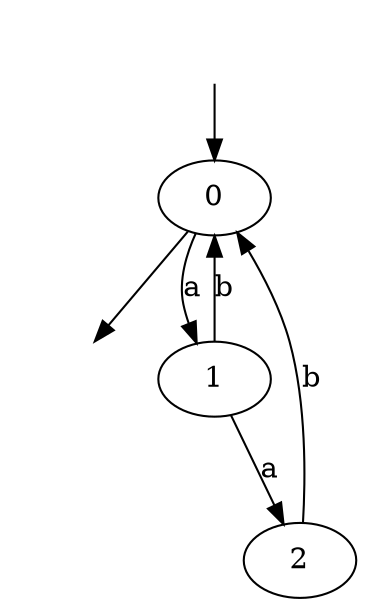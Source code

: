 digraph {
initial [shape = none, label = ""]
final [shape = none, label = ""]
initial->0
0->1 [label=a]
1->2 [label=a]
1->0 [label=b]
2->0 [label=b]
0->final
}
